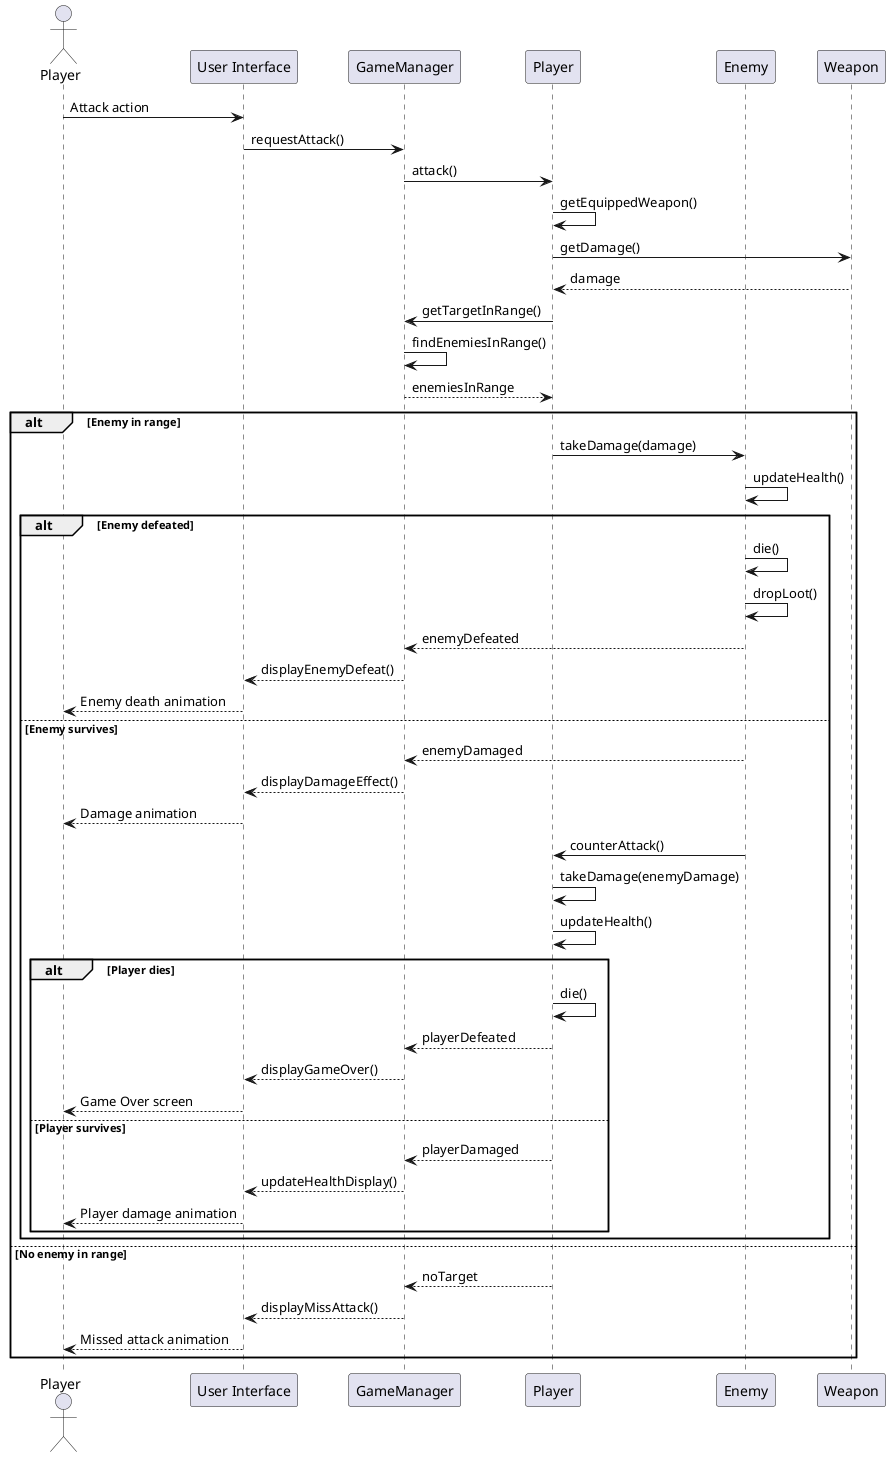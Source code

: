 @startuml
actor Player
participant "User Interface" as UI
participant GameManager as GM
participant Player as P
participant Enemy as E
participant Weapon as W

Player -> UI: Attack action
UI -> GM: requestAttack()
GM -> P: attack()

P -> P: getEquippedWeapon()
P -> W: getDamage()
W --> P: damage

P -> GM: getTargetInRange()
GM -> GM: findEnemiesInRange()
GM --> P: enemiesInRange

alt Enemy in range
    P -> E: takeDamage(damage)
    E -> E: updateHealth()
    
    alt Enemy defeated
        E -> E: die()
        E -> E: dropLoot()
        E --> GM: enemyDefeated
        GM --> UI: displayEnemyDefeat()
        UI --> Player: Enemy death animation
    else Enemy survives
        E --> GM: enemyDamaged
        GM --> UI: displayDamageEffect()
        UI --> Player: Damage animation
        
        E -> P: counterAttack()
        P -> P: takeDamage(enemyDamage)
        P -> P: updateHealth()
        
        alt Player dies
            P -> P: die()
            P --> GM: playerDefeated
            GM --> UI: displayGameOver()
            UI --> Player: Game Over screen
        else Player survives
            P --> GM: playerDamaged
            GM --> UI: updateHealthDisplay()
            UI --> Player: Player damage animation
        end
    end
else No enemy in range
    P --> GM: noTarget
    GM --> UI: displayMissAttack()
    UI --> Player: Missed attack animation
end
@enduml
